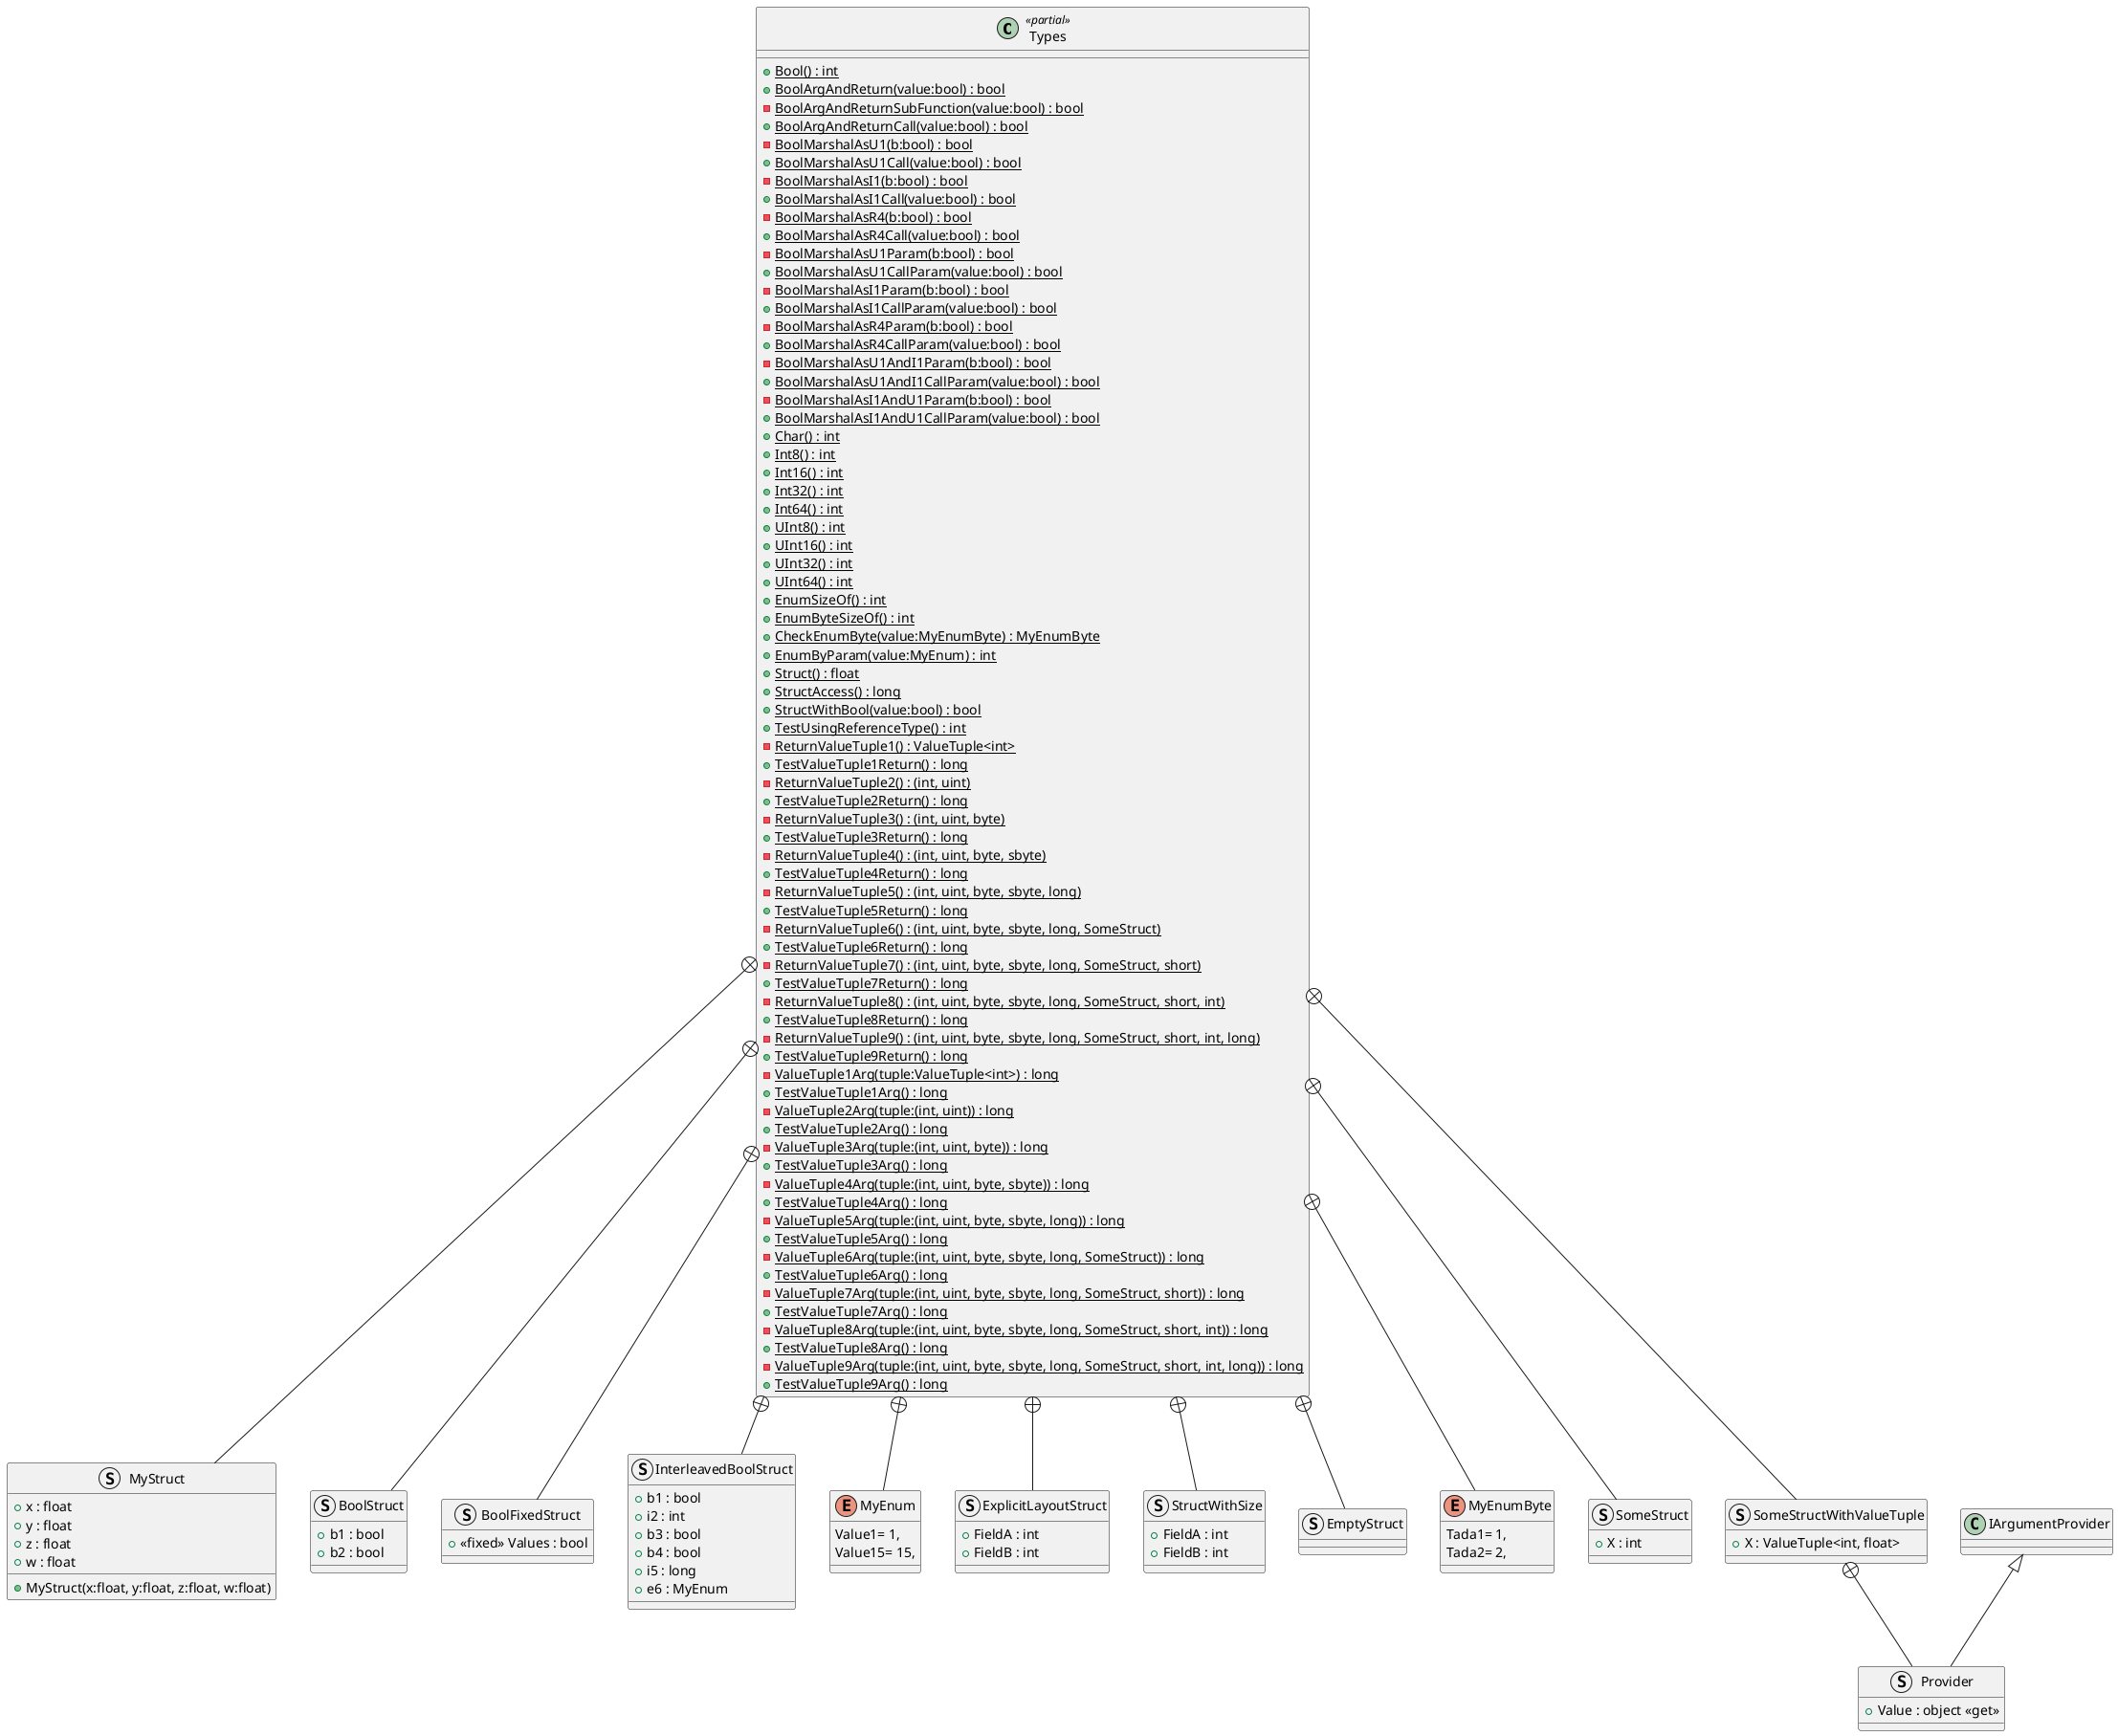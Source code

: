 @startuml
class Types <<partial>> {
    + {static} Bool() : int
    + {static} BoolArgAndReturn(value:bool) : bool
    - {static} BoolArgAndReturnSubFunction(value:bool) : bool
    + {static} BoolArgAndReturnCall(value:bool) : bool
    - {static} BoolMarshalAsU1(b:bool) : bool
    + {static} BoolMarshalAsU1Call(value:bool) : bool
    - {static} BoolMarshalAsI1(b:bool) : bool
    + {static} BoolMarshalAsI1Call(value:bool) : bool
    - {static} BoolMarshalAsR4(b:bool) : bool
    + {static} BoolMarshalAsR4Call(value:bool) : bool
    - {static} BoolMarshalAsU1Param(b:bool) : bool
    + {static} BoolMarshalAsU1CallParam(value:bool) : bool
    - {static} BoolMarshalAsI1Param(b:bool) : bool
    + {static} BoolMarshalAsI1CallParam(value:bool) : bool
    - {static} BoolMarshalAsR4Param(b:bool) : bool
    + {static} BoolMarshalAsR4CallParam(value:bool) : bool
    - {static} BoolMarshalAsU1AndI1Param(b:bool) : bool
    + {static} BoolMarshalAsU1AndI1CallParam(value:bool) : bool
    - {static} BoolMarshalAsI1AndU1Param(b:bool) : bool
    + {static} BoolMarshalAsI1AndU1CallParam(value:bool) : bool
    + {static} Char() : int
    + {static} Int8() : int
    + {static} Int16() : int
    + {static} Int32() : int
    + {static} Int64() : int
    + {static} UInt8() : int
    + {static} UInt16() : int
    + {static} UInt32() : int
    + {static} UInt64() : int
    + {static} EnumSizeOf() : int
    + {static} EnumByteSizeOf() : int
    + {static} CheckEnumByte(value:MyEnumByte) : MyEnumByte
    + {static} EnumByParam(value:MyEnum) : int
    + {static} Struct() : float
    + {static} StructAccess() : long
    + {static} StructWithBool(value:bool) : bool
    + {static} TestUsingReferenceType() : int
    - {static} ReturnValueTuple1() : ValueTuple<int>
    + {static} TestValueTuple1Return() : long
    - {static} ReturnValueTuple2() : (int, uint)
    + {static} TestValueTuple2Return() : long
    - {static} ReturnValueTuple3() : (int, uint, byte)
    + {static} TestValueTuple3Return() : long
    - {static} ReturnValueTuple4() : (int, uint, byte, sbyte)
    + {static} TestValueTuple4Return() : long
    - {static} ReturnValueTuple5() : (int, uint, byte, sbyte, long)
    + {static} TestValueTuple5Return() : long
    - {static} ReturnValueTuple6() : (int, uint, byte, sbyte, long, SomeStruct)
    + {static} TestValueTuple6Return() : long
    - {static} ReturnValueTuple7() : (int, uint, byte, sbyte, long, SomeStruct, short)
    + {static} TestValueTuple7Return() : long
    - {static} ReturnValueTuple8() : (int, uint, byte, sbyte, long, SomeStruct, short, int)
    + {static} TestValueTuple8Return() : long
    - {static} ReturnValueTuple9() : (int, uint, byte, sbyte, long, SomeStruct, short, int, long)
    + {static} TestValueTuple9Return() : long
    - {static} ValueTuple1Arg(tuple:ValueTuple<int>) : long
    + {static} TestValueTuple1Arg() : long
    - {static} ValueTuple2Arg(tuple:(int, uint)) : long
    + {static} TestValueTuple2Arg() : long
    - {static} ValueTuple3Arg(tuple:(int, uint, byte)) : long
    + {static} TestValueTuple3Arg() : long
    - {static} ValueTuple4Arg(tuple:(int, uint, byte, sbyte)) : long
    + {static} TestValueTuple4Arg() : long
    - {static} ValueTuple5Arg(tuple:(int, uint, byte, sbyte, long)) : long
    + {static} TestValueTuple5Arg() : long
    - {static} ValueTuple6Arg(tuple:(int, uint, byte, sbyte, long, SomeStruct)) : long
    + {static} TestValueTuple6Arg() : long
    - {static} ValueTuple7Arg(tuple:(int, uint, byte, sbyte, long, SomeStruct, short)) : long
    + {static} TestValueTuple7Arg() : long
    - {static} ValueTuple8Arg(tuple:(int, uint, byte, sbyte, long, SomeStruct, short, int)) : long
    + {static} TestValueTuple8Arg() : long
    - {static} ValueTuple9Arg(tuple:(int, uint, byte, sbyte, long, SomeStruct, short, int, long)) : long
    + {static} TestValueTuple9Arg() : long
}
struct MyStruct {
    + MyStruct(x:float, y:float, z:float, w:float)
    + x : float
    + y : float
    + z : float
    + w : float
}
struct BoolStruct {
    + b1 : bool
    + b2 : bool
}
struct BoolFixedStruct {
    + <<fixed>> Values : bool
}
struct InterleavedBoolStruct {
    + b1 : bool
    + i2 : int
    + b3 : bool
    + b4 : bool
    + i5 : long
    + e6 : MyEnum
}
enum MyEnum {
    Value1= 1,
    Value15= 15,
}
struct ExplicitLayoutStruct {
    + FieldA : int
    + FieldB : int
}
struct StructWithSize {
    + FieldA : int
    + FieldB : int
}
struct EmptyStruct {
}
enum MyEnumByte {
    Tada1= 1,
    Tada2= 2,
}
struct SomeStruct {
    + X : int
}
struct SomeStructWithValueTuple {
    + X : ValueTuple<int, float>
}
struct Provider {
    + Value : object <<get>>
}
Types +-- MyStruct
Types +-- BoolStruct
Types +-- BoolFixedStruct
Types +-- InterleavedBoolStruct
Types +-- MyEnum
Types +-- ExplicitLayoutStruct
Types +-- StructWithSize
Types +-- EmptyStruct
Types +-- MyEnumByte
Types +-- SomeStruct
Types +-- SomeStructWithValueTuple
SomeStructWithValueTuple +-- Provider
IArgumentProvider <|-- Provider
@enduml

